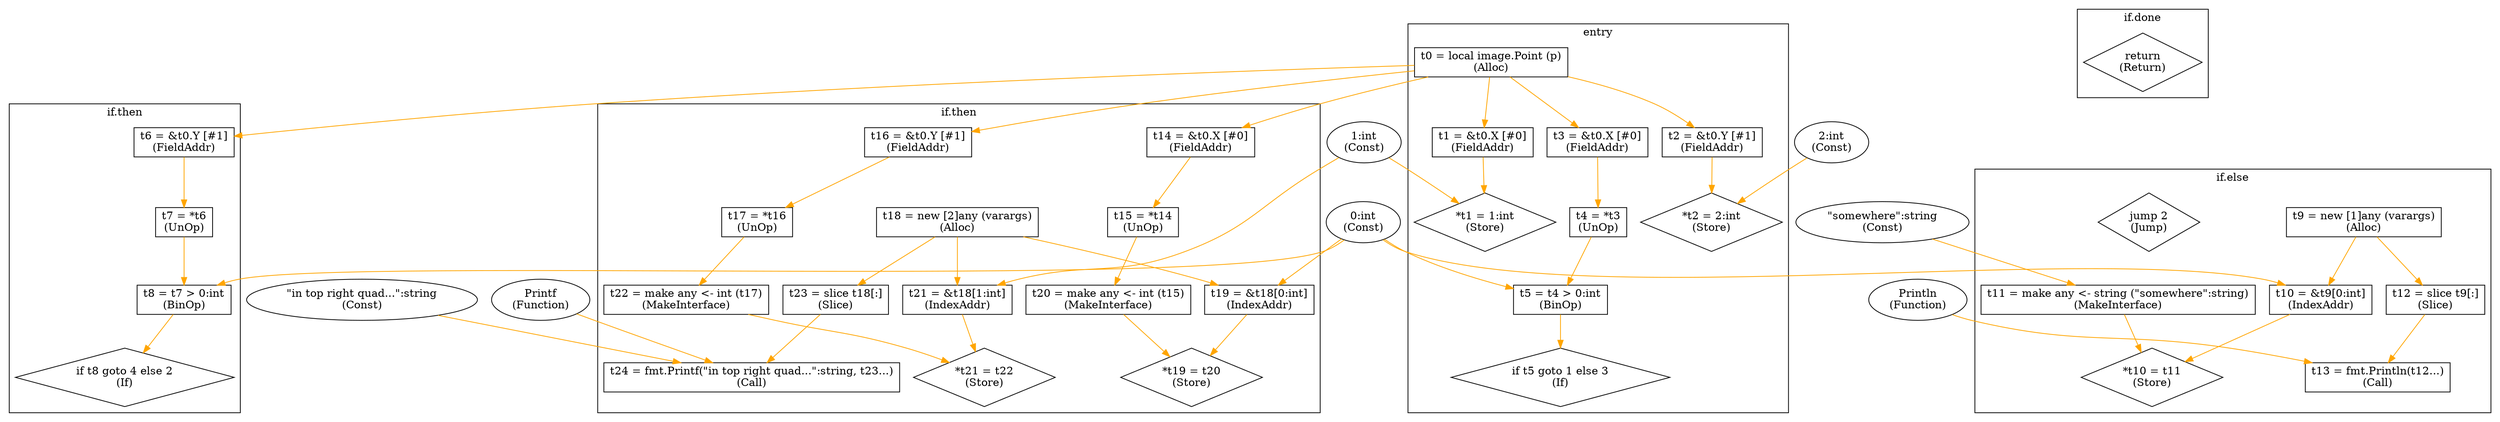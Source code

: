 digraph {
	subgraph cluster_0 {
		color=black;
		label="entry";
		"t0 = local image.Point (p)\n(Alloc)" [shape=rectangle];
		"t1 = &t0.X [#0]\n(FieldAddr)" [shape=rectangle];
		"t2 = &t0.Y [#1]\n(FieldAddr)" [shape=rectangle];
		"*t1 = 1:int\n(Store)" [shape=diamond];
		"*t2 = 2:int\n(Store)" [shape=diamond];
		"t3 = &t0.X [#0]\n(FieldAddr)" [shape=rectangle];
		"t4 = *t3\n(UnOp)" [shape=rectangle];
		"t5 = t4 > 0:int\n(BinOp)" [shape=rectangle];
		"if t5 goto 1 else 3\n(If)" [shape=diamond];
	}
	subgraph cluster_1 {
		color=black;
		label="if.then";
		"t6 = &t0.Y [#1]\n(FieldAddr)" [shape=rectangle];
		"t7 = *t6\n(UnOp)" [shape=rectangle];
		"t8 = t7 > 0:int\n(BinOp)" [shape=rectangle];
		"if t8 goto 4 else 2\n(If)" [shape=diamond];
	}
	subgraph cluster_2 {
		color=black;
		label="if.done";
		"return\n(Return)" [shape=diamond];
	}
	subgraph cluster_3 {
		color=black;
		label="if.else";
		"t9 = new [1]any (varargs)\n(Alloc)" [shape=rectangle];
		"t10 = &t9[0:int]\n(IndexAddr)" [shape=rectangle];
		"t11 = make any <- string (\"somewhere\":string)\n(MakeInterface)" [shape=rectangle];
		"*t10 = t11\n(Store)" [shape=diamond];
		"t12 = slice t9[:]\n(Slice)" [shape=rectangle];
		"t13 = fmt.Println(t12...)\n(Call)" [shape=rectangle];
		"jump 2\n(Jump)" [shape=diamond];
	}
	subgraph cluster_4 {
		color=black;
		label="if.then";
		"t14 = &t0.X [#0]\n(FieldAddr)" [shape=rectangle];
		"t15 = *t14\n(UnOp)" [shape=rectangle];
		"t16 = &t0.Y [#1]\n(FieldAddr)" [shape=rectangle];
		"t17 = *t16\n(UnOp)" [shape=rectangle];
		"t18 = new [2]any (varargs)\n(Alloc)" [shape=rectangle];
		"t19 = &t18[0:int]\n(IndexAddr)" [shape=rectangle];
		"t20 = make any <- int (t15)\n(MakeInterface)" [shape=rectangle];
		"*t19 = t20\n(Store)" [shape=diamond];
		"t21 = &t18[1:int]\n(IndexAddr)" [shape=rectangle];
		"t22 = make any <- int (t17)\n(MakeInterface)" [shape=rectangle];
		"*t21 = t22\n(Store)" [shape=diamond];
		"t23 = slice t18[:]\n(Slice)" [shape=rectangle];
		"t24 = fmt.Printf(\"in top right quad...\":string, t23...)\n(Call)" [shape=rectangle];
		"jump 2\n(Jump)" [shape=diamond];
	}
	"t0 = local image.Point (p)\n(Alloc)" -> "t1 = &t0.X [#0]\n(FieldAddr)" [color=orange];
	"t0 = local image.Point (p)\n(Alloc)" -> "t2 = &t0.Y [#1]\n(FieldAddr)" [color=orange];
	"t1 = &t0.X [#0]\n(FieldAddr)" -> "*t1 = 1:int\n(Store)" [color=orange];
	"1:int\n(Const)" -> "*t1 = 1:int\n(Store)" [color=orange];
	"t2 = &t0.Y [#1]\n(FieldAddr)" -> "*t2 = 2:int\n(Store)" [color=orange];
	"2:int\n(Const)" -> "*t2 = 2:int\n(Store)" [color=orange];
	"t0 = local image.Point (p)\n(Alloc)" -> "t3 = &t0.X [#0]\n(FieldAddr)" [color=orange];
	"t3 = &t0.X [#0]\n(FieldAddr)" -> "t4 = *t3\n(UnOp)" [color=orange];
	"t4 = *t3\n(UnOp)" -> "t5 = t4 > 0:int\n(BinOp)" [color=orange];
	"0:int\n(Const)" -> "t5 = t4 > 0:int\n(BinOp)" [color=orange];
	"t5 = t4 > 0:int\n(BinOp)" -> "if t5 goto 1 else 3\n(If)" [color=orange];
	"t0 = local image.Point (p)\n(Alloc)" -> "t6 = &t0.Y [#1]\n(FieldAddr)" [color=orange];
	"t6 = &t0.Y [#1]\n(FieldAddr)" -> "t7 = *t6\n(UnOp)" [color=orange];
	"t7 = *t6\n(UnOp)" -> "t8 = t7 > 0:int\n(BinOp)" [color=orange];
	"0:int\n(Const)" -> "t8 = t7 > 0:int\n(BinOp)" [color=orange];
	"t8 = t7 > 0:int\n(BinOp)" -> "if t8 goto 4 else 2\n(If)" [color=orange];
	"t9 = new [1]any (varargs)\n(Alloc)" -> "t10 = &t9[0:int]\n(IndexAddr)" [color=orange];
	"0:int\n(Const)" -> "t10 = &t9[0:int]\n(IndexAddr)" [color=orange];
	"\"somewhere\":string\n(Const)" -> "t11 = make any <- string (\"somewhere\":string)\n(MakeInterface)" [color=orange];
	"t10 = &t9[0:int]\n(IndexAddr)" -> "*t10 = t11\n(Store)" [color=orange];
	"t11 = make any <- string (\"somewhere\":string)\n(MakeInterface)" -> "*t10 = t11\n(Store)" [color=orange];
	"t9 = new [1]any (varargs)\n(Alloc)" -> "t12 = slice t9[:]\n(Slice)" [color=orange];
	"Println\n(Function)" -> "t13 = fmt.Println(t12...)\n(Call)" [color=orange];
	"t12 = slice t9[:]\n(Slice)" -> "t13 = fmt.Println(t12...)\n(Call)" [color=orange];
	"t0 = local image.Point (p)\n(Alloc)" -> "t14 = &t0.X [#0]\n(FieldAddr)" [color=orange];
	"t14 = &t0.X [#0]\n(FieldAddr)" -> "t15 = *t14\n(UnOp)" [color=orange];
	"t0 = local image.Point (p)\n(Alloc)" -> "t16 = &t0.Y [#1]\n(FieldAddr)" [color=orange];
	"t16 = &t0.Y [#1]\n(FieldAddr)" -> "t17 = *t16\n(UnOp)" [color=orange];
	"t18 = new [2]any (varargs)\n(Alloc)" -> "t19 = &t18[0:int]\n(IndexAddr)" [color=orange];
	"0:int\n(Const)" -> "t19 = &t18[0:int]\n(IndexAddr)" [color=orange];
	"t15 = *t14\n(UnOp)" -> "t20 = make any <- int (t15)\n(MakeInterface)" [color=orange];
	"t19 = &t18[0:int]\n(IndexAddr)" -> "*t19 = t20\n(Store)" [color=orange];
	"t20 = make any <- int (t15)\n(MakeInterface)" -> "*t19 = t20\n(Store)" [color=orange];
	"t18 = new [2]any (varargs)\n(Alloc)" -> "t21 = &t18[1:int]\n(IndexAddr)" [color=orange];
	"1:int\n(Const)" -> "t21 = &t18[1:int]\n(IndexAddr)" [color=orange];
	"t17 = *t16\n(UnOp)" -> "t22 = make any <- int (t17)\n(MakeInterface)" [color=orange];
	"t21 = &t18[1:int]\n(IndexAddr)" -> "*t21 = t22\n(Store)" [color=orange];
	"t22 = make any <- int (t17)\n(MakeInterface)" -> "*t21 = t22\n(Store)" [color=orange];
	"t18 = new [2]any (varargs)\n(Alloc)" -> "t23 = slice t18[:]\n(Slice)" [color=orange];
	"Printf\n(Function)" -> "t24 = fmt.Printf(\"in top right quad...\":string, t23...)\n(Call)" [color=orange];
	"\"in top right quad...\":string\n(Const)" -> "t24 = fmt.Printf(\"in top right quad...\":string, t23...)\n(Call)" [color=orange];
	"t23 = slice t18[:]\n(Slice)" -> "t24 = fmt.Printf(\"in top right quad...\":string, t23...)\n(Call)" [color=orange];
}
